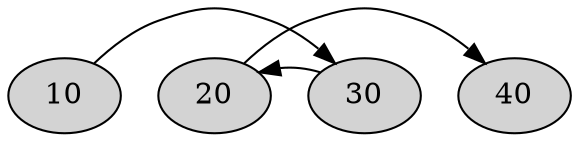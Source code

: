 digraph G {
	node [shape=ellipse, style=filled, fillcolor="lightgray"];

	node1 [label="10"];
	node3 [label="20"];
	node2 [label="30"];
	node4 [label="40"];

	{ rank=same; node1; node3; node2; node4; }

	node1 -> node3 -> node2 -> node4 [style = invis];

	node1 -> node2 -> node3 -> node4;
}